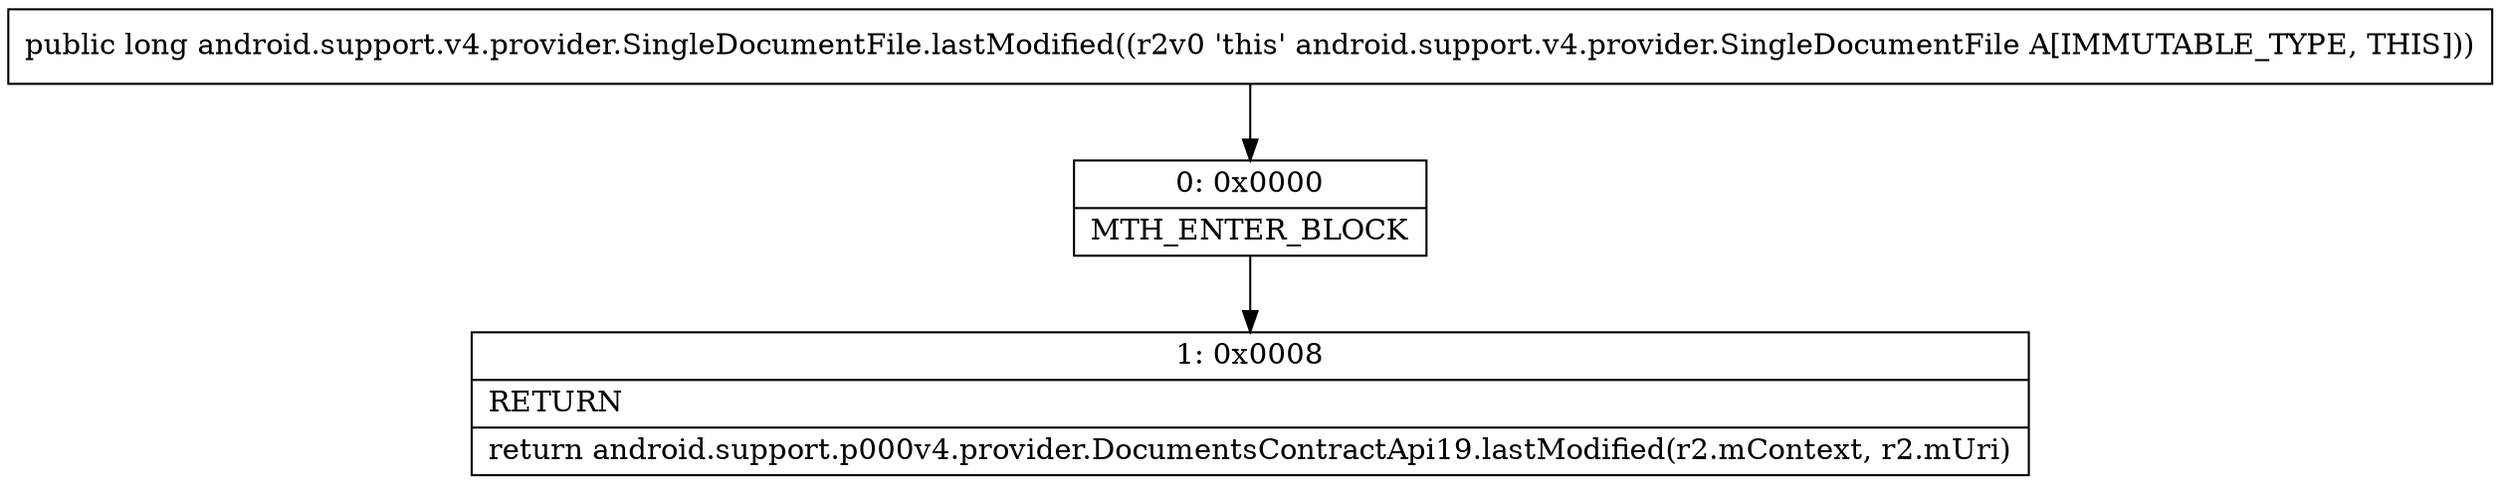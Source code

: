 digraph "CFG forandroid.support.v4.provider.SingleDocumentFile.lastModified()J" {
Node_0 [shape=record,label="{0\:\ 0x0000|MTH_ENTER_BLOCK\l}"];
Node_1 [shape=record,label="{1\:\ 0x0008|RETURN\l|return android.support.p000v4.provider.DocumentsContractApi19.lastModified(r2.mContext, r2.mUri)\l}"];
MethodNode[shape=record,label="{public long android.support.v4.provider.SingleDocumentFile.lastModified((r2v0 'this' android.support.v4.provider.SingleDocumentFile A[IMMUTABLE_TYPE, THIS])) }"];
MethodNode -> Node_0;
Node_0 -> Node_1;
}

